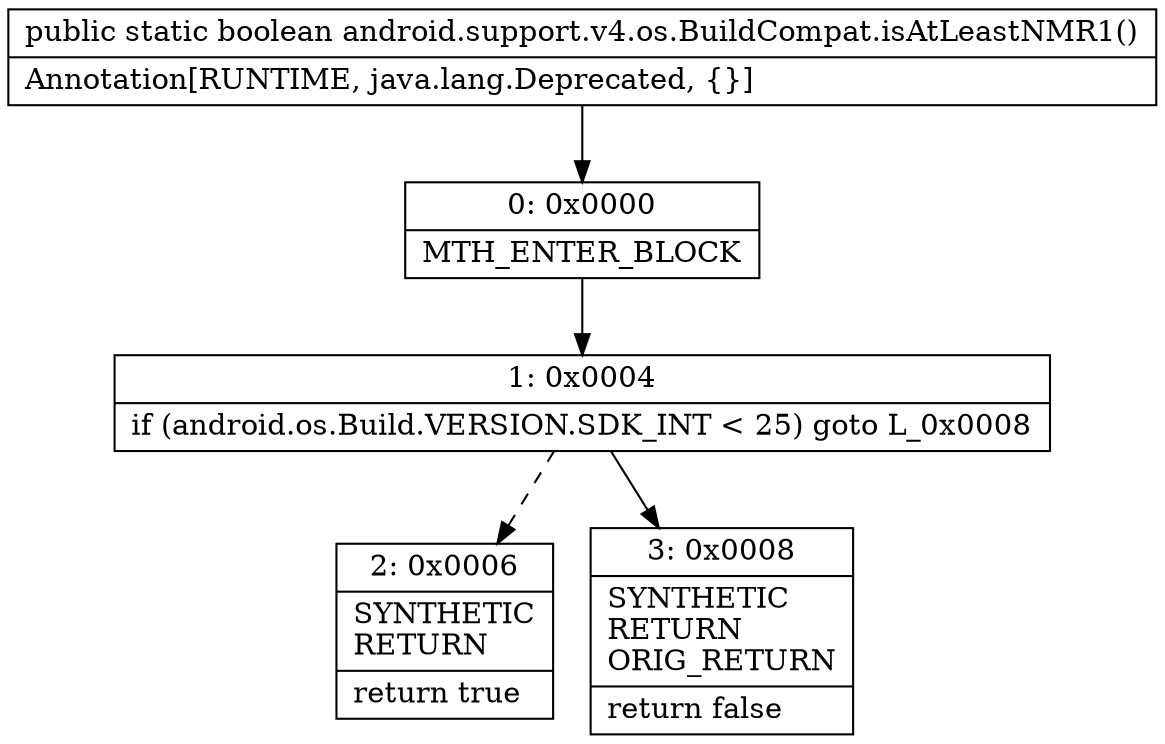 digraph "CFG forandroid.support.v4.os.BuildCompat.isAtLeastNMR1()Z" {
Node_0 [shape=record,label="{0\:\ 0x0000|MTH_ENTER_BLOCK\l}"];
Node_1 [shape=record,label="{1\:\ 0x0004|if (android.os.Build.VERSION.SDK_INT \< 25) goto L_0x0008\l}"];
Node_2 [shape=record,label="{2\:\ 0x0006|SYNTHETIC\lRETURN\l|return true\l}"];
Node_3 [shape=record,label="{3\:\ 0x0008|SYNTHETIC\lRETURN\lORIG_RETURN\l|return false\l}"];
MethodNode[shape=record,label="{public static boolean android.support.v4.os.BuildCompat.isAtLeastNMR1()  | Annotation[RUNTIME, java.lang.Deprecated, \{\}]\l}"];
MethodNode -> Node_0;
Node_0 -> Node_1;
Node_1 -> Node_2[style=dashed];
Node_1 -> Node_3;
}

